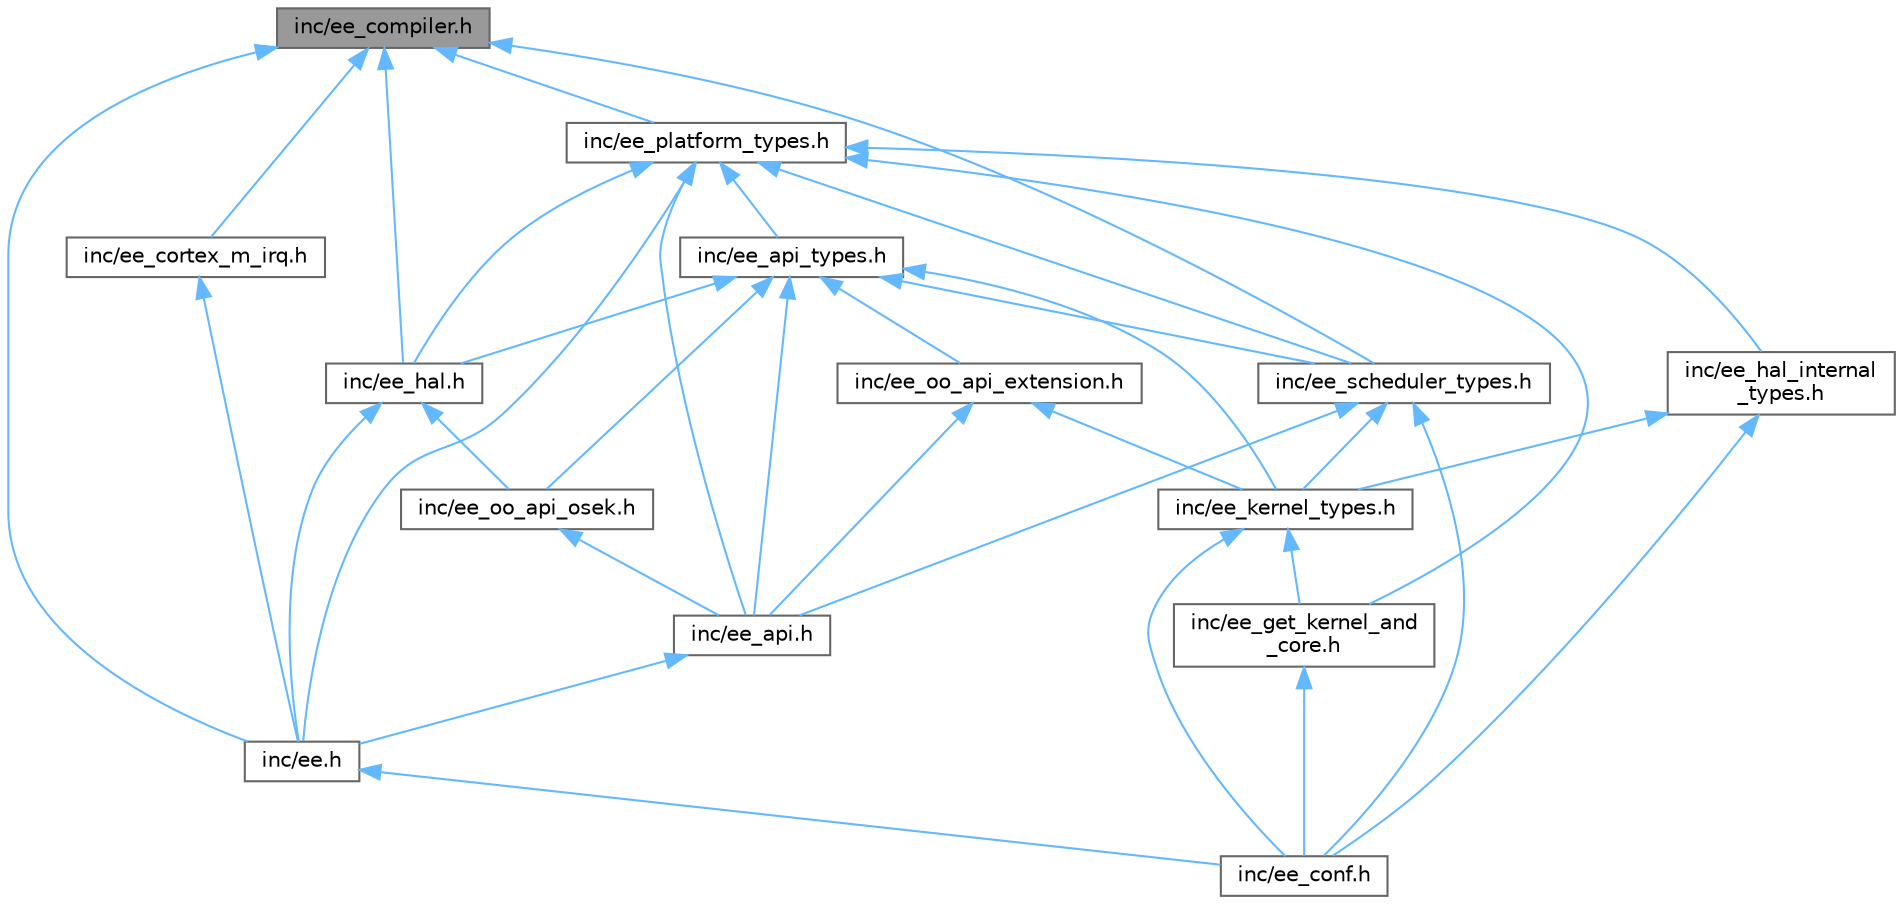 digraph "inc/ee_compiler.h"
{
 // LATEX_PDF_SIZE
  bgcolor="transparent";
  edge [fontname=Helvetica,fontsize=10,labelfontname=Helvetica,labelfontsize=10];
  node [fontname=Helvetica,fontsize=10,shape=box,height=0.2,width=0.4];
  Node1 [id="Node000001",label="inc/ee_compiler.h",height=0.2,width=0.4,color="gray40", fillcolor="grey60", style="filled", fontcolor="black",tooltip="Compilers Abstraction File."];
  Node1 -> Node2 [id="edge35_Node000001_Node000002",dir="back",color="steelblue1",style="solid",tooltip=" "];
  Node2 [id="Node000002",label="inc/ee.h",height=0.2,width=0.4,color="grey40", fillcolor="white", style="filled",URL="$ee_8h.html",tooltip="Main Collector."];
  Node2 -> Node3 [id="edge36_Node000002_Node000003",dir="back",color="steelblue1",style="solid",tooltip=" "];
  Node3 [id="Node000003",label="inc/ee_conf.h",height=0.2,width=0.4,color="grey40", fillcolor="white", style="filled",URL="$ee__conf_8h.html",tooltip="Main Configuration Collector."];
  Node1 -> Node4 [id="edge37_Node000001_Node000004",dir="back",color="steelblue1",style="solid",tooltip=" "];
  Node4 [id="Node000004",label="inc/ee_cortex_m_irq.h",height=0.2,width=0.4,color="grey40", fillcolor="white", style="filled",URL="$ee__cortex__m__irq_8h.html",tooltip="ARM Cortex-M IRQs."];
  Node4 -> Node2 [id="edge38_Node000004_Node000002",dir="back",color="steelblue1",style="solid",tooltip=" "];
  Node1 -> Node5 [id="edge39_Node000001_Node000005",dir="back",color="steelblue1",style="solid",tooltip=" "];
  Node5 [id="Node000005",label="inc/ee_hal.h",height=0.2,width=0.4,color="grey40", fillcolor="white", style="filled",URL="$ee__hal_8h.html",tooltip="HAL support visible to the application."];
  Node5 -> Node2 [id="edge40_Node000005_Node000002",dir="back",color="steelblue1",style="solid",tooltip=" "];
  Node5 -> Node6 [id="edge41_Node000005_Node000006",dir="back",color="steelblue1",style="solid",tooltip=" "];
  Node6 [id="Node000006",label="inc/ee_oo_api_osek.h",height=0.2,width=0.4,color="grey40", fillcolor="white", style="filled",URL="$ee__oo__api__osek_8h.html",tooltip="OSEK Kernel APIs."];
  Node6 -> Node7 [id="edge42_Node000006_Node000007",dir="back",color="steelblue1",style="solid",tooltip=" "];
  Node7 [id="Node000007",label="inc/ee_api.h",height=0.2,width=0.4,color="grey40", fillcolor="white", style="filled",URL="$ee__api_8h.html",tooltip="OSEK Kernel APIs Collector."];
  Node7 -> Node2 [id="edge43_Node000007_Node000002",dir="back",color="steelblue1",style="solid",tooltip=" "];
  Node1 -> Node8 [id="edge44_Node000001_Node000008",dir="back",color="steelblue1",style="solid",tooltip=" "];
  Node8 [id="Node000008",label="inc/ee_platform_types.h",height=0.2,width=0.4,color="grey40", fillcolor="white", style="filled",URL="$ee__platform__types_8h.html",tooltip="Platform Types."];
  Node8 -> Node2 [id="edge45_Node000008_Node000002",dir="back",color="steelblue1",style="solid",tooltip=" "];
  Node8 -> Node7 [id="edge46_Node000008_Node000007",dir="back",color="steelblue1",style="solid",tooltip=" "];
  Node8 -> Node9 [id="edge47_Node000008_Node000009",dir="back",color="steelblue1",style="solid",tooltip=" "];
  Node9 [id="Node000009",label="inc/ee_api_types.h",height=0.2,width=0.4,color="grey40", fillcolor="white", style="filled",URL="$ee__api__types_8h.html",tooltip="OSEK Kernel API Types."];
  Node9 -> Node7 [id="edge48_Node000009_Node000007",dir="back",color="steelblue1",style="solid",tooltip=" "];
  Node9 -> Node5 [id="edge49_Node000009_Node000005",dir="back",color="steelblue1",style="solid",tooltip=" "];
  Node9 -> Node10 [id="edge50_Node000009_Node000010",dir="back",color="steelblue1",style="solid",tooltip=" "];
  Node10 [id="Node000010",label="inc/ee_kernel_types.h",height=0.2,width=0.4,color="grey40", fillcolor="white", style="filled",URL="$ee__kernel__types_8h.html",tooltip="OSEK Kernel Internal Types."];
  Node10 -> Node3 [id="edge51_Node000010_Node000003",dir="back",color="steelblue1",style="solid",tooltip=" "];
  Node10 -> Node11 [id="edge52_Node000010_Node000011",dir="back",color="steelblue1",style="solid",tooltip=" "];
  Node11 [id="Node000011",label="inc/ee_get_kernel_and\l_core.h",height=0.2,width=0.4,color="grey40", fillcolor="white", style="filled",URL="$ee__get__kernel__and__core_8h.html",tooltip="HAL internal."];
  Node11 -> Node3 [id="edge53_Node000011_Node000003",dir="back",color="steelblue1",style="solid",tooltip=" "];
  Node9 -> Node12 [id="edge54_Node000009_Node000012",dir="back",color="steelblue1",style="solid",tooltip=" "];
  Node12 [id="Node000012",label="inc/ee_oo_api_extension.h",height=0.2,width=0.4,color="grey40", fillcolor="white", style="filled",URL="$ee__oo__api__extension_8h.html",tooltip="OSEK Kernel Extended APIs."];
  Node12 -> Node7 [id="edge55_Node000012_Node000007",dir="back",color="steelblue1",style="solid",tooltip=" "];
  Node12 -> Node10 [id="edge56_Node000012_Node000010",dir="back",color="steelblue1",style="solid",tooltip=" "];
  Node9 -> Node6 [id="edge57_Node000009_Node000006",dir="back",color="steelblue1",style="solid",tooltip=" "];
  Node9 -> Node13 [id="edge58_Node000009_Node000013",dir="back",color="steelblue1",style="solid",tooltip=" "];
  Node13 [id="Node000013",label="inc/ee_scheduler_types.h",height=0.2,width=0.4,color="grey40", fillcolor="white", style="filled",URL="$ee__scheduler__types_8h.html",tooltip="Contains the types for different scheduler data structures."];
  Node13 -> Node7 [id="edge59_Node000013_Node000007",dir="back",color="steelblue1",style="solid",tooltip=" "];
  Node13 -> Node3 [id="edge60_Node000013_Node000003",dir="back",color="steelblue1",style="solid",tooltip=" "];
  Node13 -> Node10 [id="edge61_Node000013_Node000010",dir="back",color="steelblue1",style="solid",tooltip=" "];
  Node8 -> Node11 [id="edge62_Node000008_Node000011",dir="back",color="steelblue1",style="solid",tooltip=" "];
  Node8 -> Node5 [id="edge63_Node000008_Node000005",dir="back",color="steelblue1",style="solid",tooltip=" "];
  Node8 -> Node14 [id="edge64_Node000008_Node000014",dir="back",color="steelblue1",style="solid",tooltip=" "];
  Node14 [id="Node000014",label="inc/ee_hal_internal\l_types.h",height=0.2,width=0.4,color="grey40", fillcolor="white", style="filled",URL="$ee__hal__internal__types_8h.html",tooltip="HAL Internal Types."];
  Node14 -> Node3 [id="edge65_Node000014_Node000003",dir="back",color="steelblue1",style="solid",tooltip=" "];
  Node14 -> Node10 [id="edge66_Node000014_Node000010",dir="back",color="steelblue1",style="solid",tooltip=" "];
  Node8 -> Node13 [id="edge67_Node000008_Node000013",dir="back",color="steelblue1",style="solid",tooltip=" "];
  Node1 -> Node13 [id="edge68_Node000001_Node000013",dir="back",color="steelblue1",style="solid",tooltip=" "];
}
